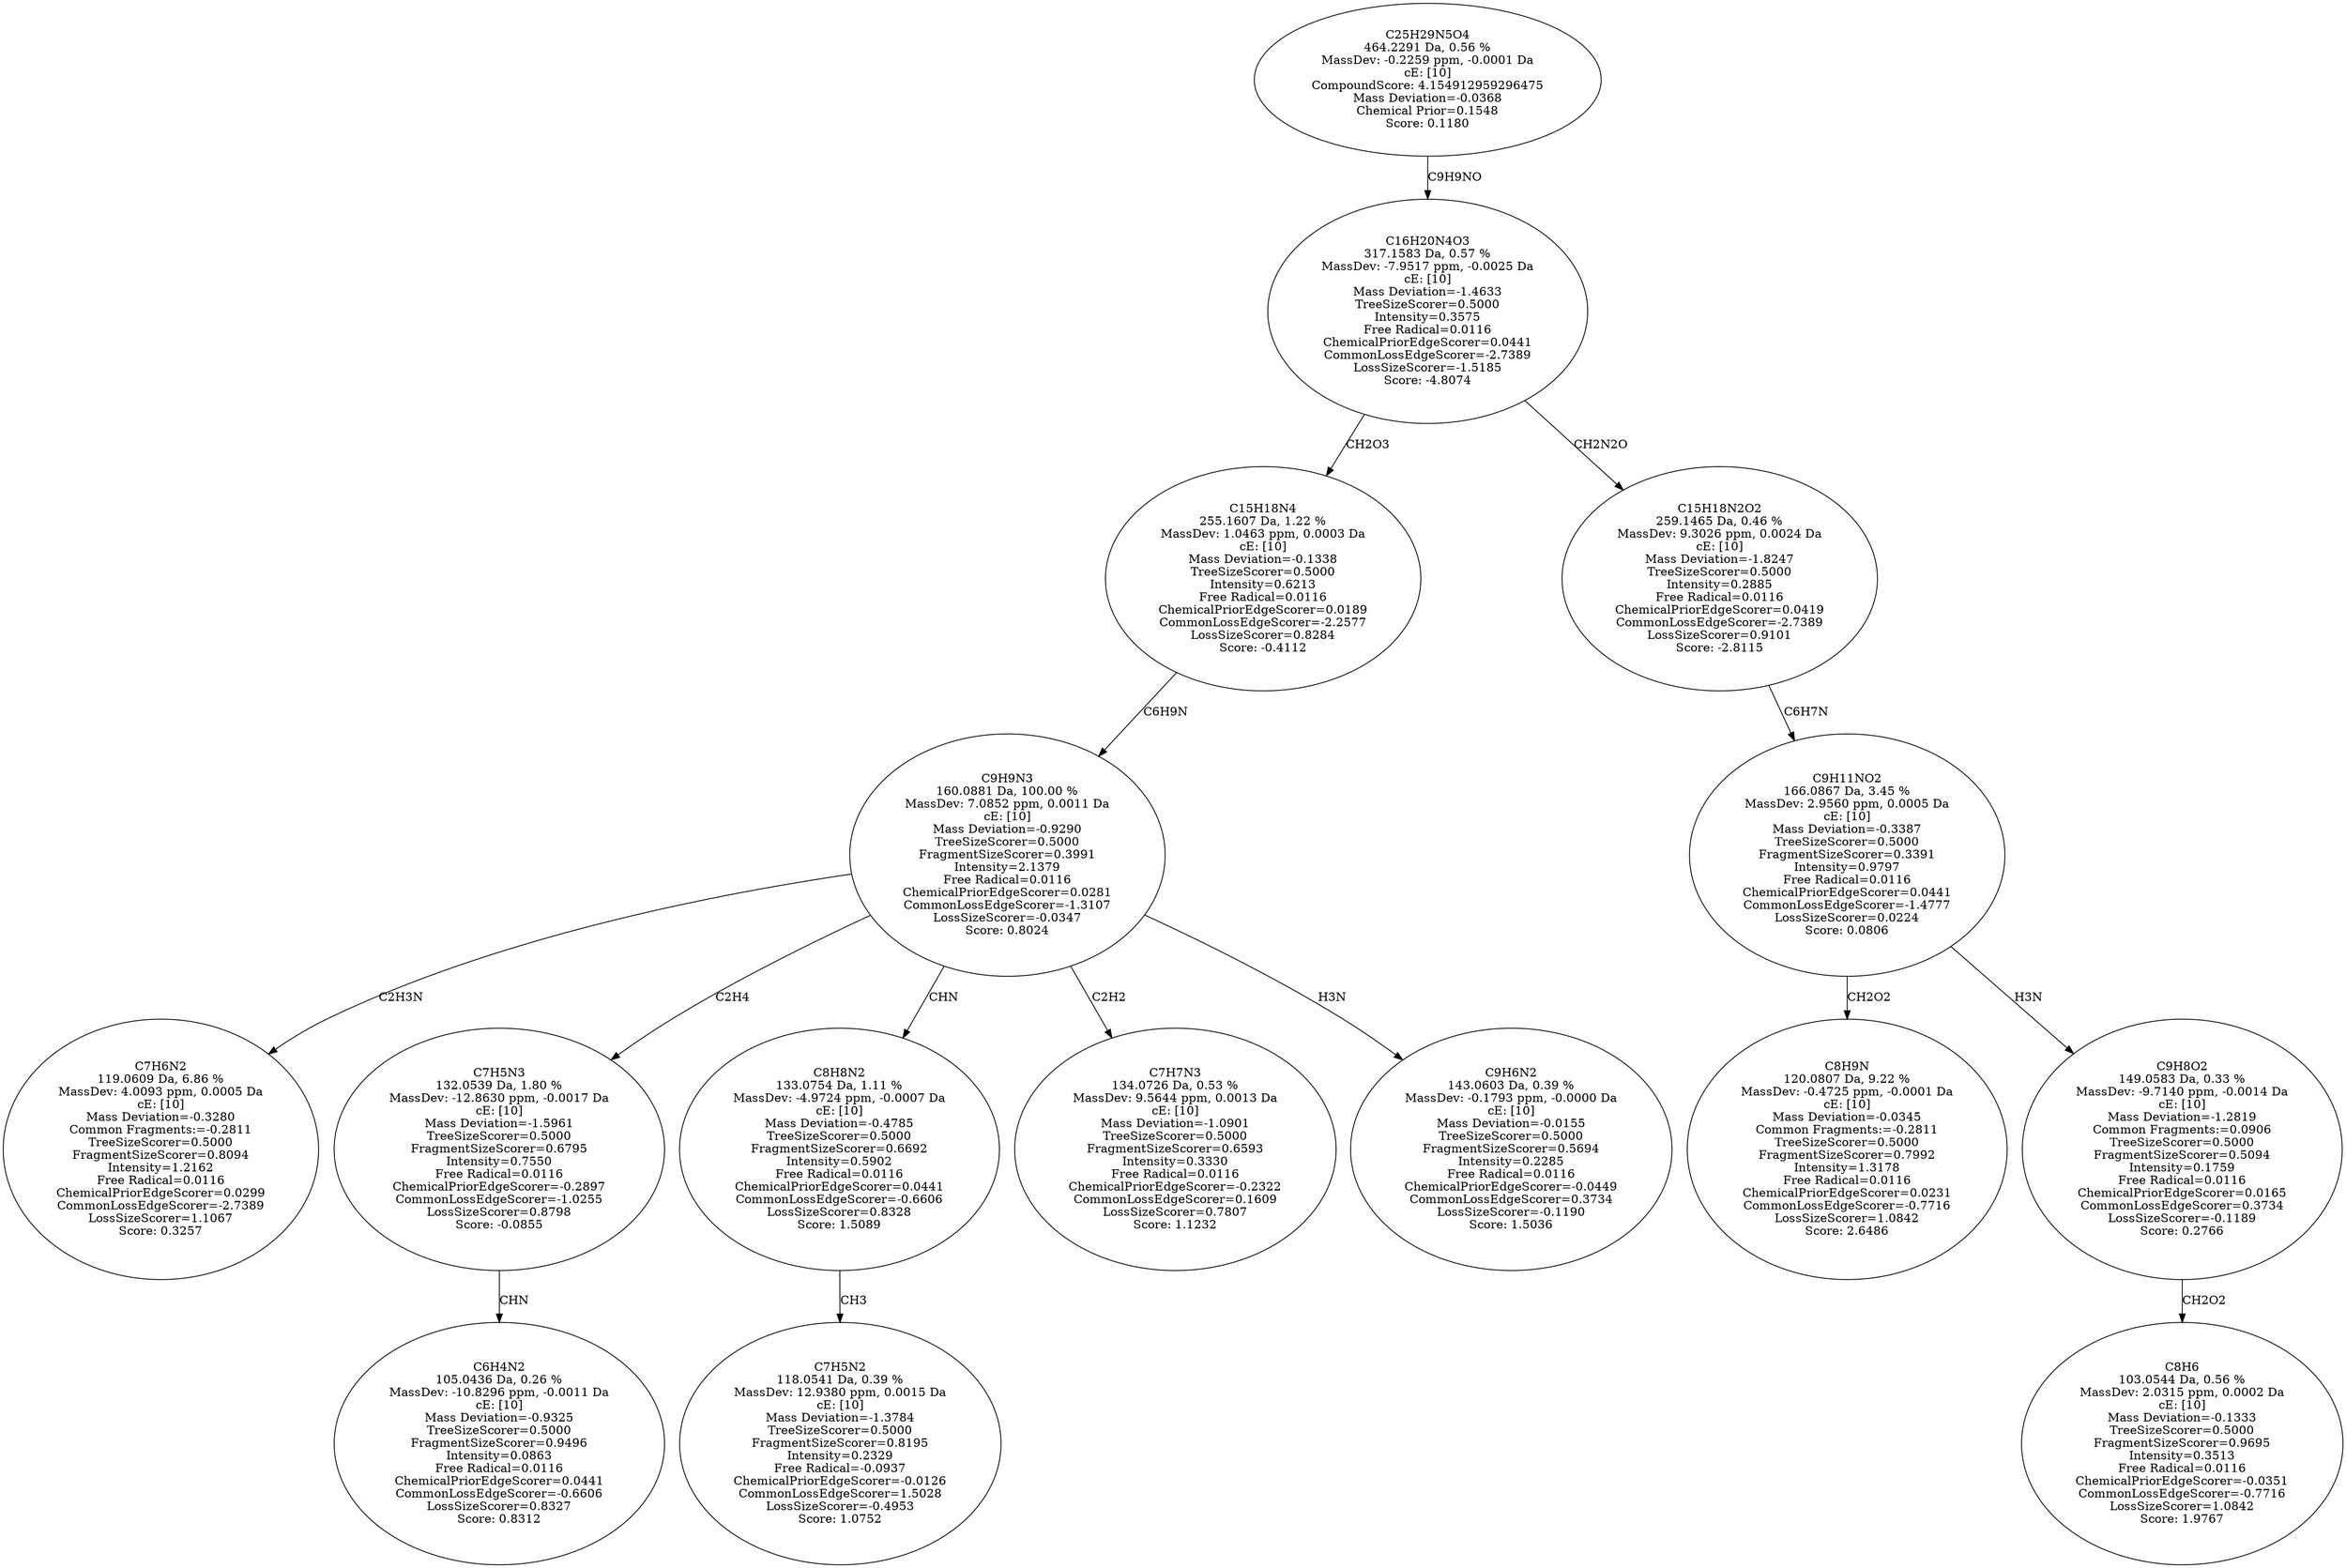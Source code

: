 strict digraph {
v1 [label="C7H6N2\n119.0609 Da, 6.86 %\nMassDev: 4.0093 ppm, 0.0005 Da\ncE: [10]\nMass Deviation=-0.3280\nCommon Fragments:=-0.2811\nTreeSizeScorer=0.5000\nFragmentSizeScorer=0.8094\nIntensity=1.2162\nFree Radical=0.0116\nChemicalPriorEdgeScorer=0.0299\nCommonLossEdgeScorer=-2.7389\nLossSizeScorer=1.1067\nScore: 0.3257"];
v2 [label="C6H4N2\n105.0436 Da, 0.26 %\nMassDev: -10.8296 ppm, -0.0011 Da\ncE: [10]\nMass Deviation=-0.9325\nTreeSizeScorer=0.5000\nFragmentSizeScorer=0.9496\nIntensity=0.0863\nFree Radical=0.0116\nChemicalPriorEdgeScorer=0.0441\nCommonLossEdgeScorer=-0.6606\nLossSizeScorer=0.8327\nScore: 0.8312"];
v3 [label="C7H5N3\n132.0539 Da, 1.80 %\nMassDev: -12.8630 ppm, -0.0017 Da\ncE: [10]\nMass Deviation=-1.5961\nTreeSizeScorer=0.5000\nFragmentSizeScorer=0.6795\nIntensity=0.7550\nFree Radical=0.0116\nChemicalPriorEdgeScorer=-0.2897\nCommonLossEdgeScorer=-1.0255\nLossSizeScorer=0.8798\nScore: -0.0855"];
v4 [label="C7H5N2\n118.0541 Da, 0.39 %\nMassDev: 12.9380 ppm, 0.0015 Da\ncE: [10]\nMass Deviation=-1.3784\nTreeSizeScorer=0.5000\nFragmentSizeScorer=0.8195\nIntensity=0.2329\nFree Radical=-0.0937\nChemicalPriorEdgeScorer=-0.0126\nCommonLossEdgeScorer=1.5028\nLossSizeScorer=-0.4953\nScore: 1.0752"];
v5 [label="C8H8N2\n133.0754 Da, 1.11 %\nMassDev: -4.9724 ppm, -0.0007 Da\ncE: [10]\nMass Deviation=-0.4785\nTreeSizeScorer=0.5000\nFragmentSizeScorer=0.6692\nIntensity=0.5902\nFree Radical=0.0116\nChemicalPriorEdgeScorer=0.0441\nCommonLossEdgeScorer=-0.6606\nLossSizeScorer=0.8328\nScore: 1.5089"];
v6 [label="C7H7N3\n134.0726 Da, 0.53 %\nMassDev: 9.5644 ppm, 0.0013 Da\ncE: [10]\nMass Deviation=-1.0901\nTreeSizeScorer=0.5000\nFragmentSizeScorer=0.6593\nIntensity=0.3330\nFree Radical=0.0116\nChemicalPriorEdgeScorer=-0.2322\nCommonLossEdgeScorer=0.1609\nLossSizeScorer=0.7807\nScore: 1.1232"];
v7 [label="C9H6N2\n143.0603 Da, 0.39 %\nMassDev: -0.1793 ppm, -0.0000 Da\ncE: [10]\nMass Deviation=-0.0155\nTreeSizeScorer=0.5000\nFragmentSizeScorer=0.5694\nIntensity=0.2285\nFree Radical=0.0116\nChemicalPriorEdgeScorer=-0.0449\nCommonLossEdgeScorer=0.3734\nLossSizeScorer=-0.1190\nScore: 1.5036"];
v8 [label="C9H9N3\n160.0881 Da, 100.00 %\nMassDev: 7.0852 ppm, 0.0011 Da\ncE: [10]\nMass Deviation=-0.9290\nTreeSizeScorer=0.5000\nFragmentSizeScorer=0.3991\nIntensity=2.1379\nFree Radical=0.0116\nChemicalPriorEdgeScorer=0.0281\nCommonLossEdgeScorer=-1.3107\nLossSizeScorer=-0.0347\nScore: 0.8024"];
v9 [label="C15H18N4\n255.1607 Da, 1.22 %\nMassDev: 1.0463 ppm, 0.0003 Da\ncE: [10]\nMass Deviation=-0.1338\nTreeSizeScorer=0.5000\nIntensity=0.6213\nFree Radical=0.0116\nChemicalPriorEdgeScorer=0.0189\nCommonLossEdgeScorer=-2.2577\nLossSizeScorer=0.8284\nScore: -0.4112"];
v10 [label="C8H9N\n120.0807 Da, 9.22 %\nMassDev: -0.4725 ppm, -0.0001 Da\ncE: [10]\nMass Deviation=-0.0345\nCommon Fragments:=-0.2811\nTreeSizeScorer=0.5000\nFragmentSizeScorer=0.7992\nIntensity=1.3178\nFree Radical=0.0116\nChemicalPriorEdgeScorer=0.0231\nCommonLossEdgeScorer=-0.7716\nLossSizeScorer=1.0842\nScore: 2.6486"];
v11 [label="C8H6\n103.0544 Da, 0.56 %\nMassDev: 2.0315 ppm, 0.0002 Da\ncE: [10]\nMass Deviation=-0.1333\nTreeSizeScorer=0.5000\nFragmentSizeScorer=0.9695\nIntensity=0.3513\nFree Radical=0.0116\nChemicalPriorEdgeScorer=-0.0351\nCommonLossEdgeScorer=-0.7716\nLossSizeScorer=1.0842\nScore: 1.9767"];
v12 [label="C9H8O2\n149.0583 Da, 0.33 %\nMassDev: -9.7140 ppm, -0.0014 Da\ncE: [10]\nMass Deviation=-1.2819\nCommon Fragments:=0.0906\nTreeSizeScorer=0.5000\nFragmentSizeScorer=0.5094\nIntensity=0.1759\nFree Radical=0.0116\nChemicalPriorEdgeScorer=0.0165\nCommonLossEdgeScorer=0.3734\nLossSizeScorer=-0.1189\nScore: 0.2766"];
v13 [label="C9H11NO2\n166.0867 Da, 3.45 %\nMassDev: 2.9560 ppm, 0.0005 Da\ncE: [10]\nMass Deviation=-0.3387\nTreeSizeScorer=0.5000\nFragmentSizeScorer=0.3391\nIntensity=0.9797\nFree Radical=0.0116\nChemicalPriorEdgeScorer=0.0441\nCommonLossEdgeScorer=-1.4777\nLossSizeScorer=0.0224\nScore: 0.0806"];
v14 [label="C15H18N2O2\n259.1465 Da, 0.46 %\nMassDev: 9.3026 ppm, 0.0024 Da\ncE: [10]\nMass Deviation=-1.8247\nTreeSizeScorer=0.5000\nIntensity=0.2885\nFree Radical=0.0116\nChemicalPriorEdgeScorer=0.0419\nCommonLossEdgeScorer=-2.7389\nLossSizeScorer=0.9101\nScore: -2.8115"];
v15 [label="C16H20N4O3\n317.1583 Da, 0.57 %\nMassDev: -7.9517 ppm, -0.0025 Da\ncE: [10]\nMass Deviation=-1.4633\nTreeSizeScorer=0.5000\nIntensity=0.3575\nFree Radical=0.0116\nChemicalPriorEdgeScorer=0.0441\nCommonLossEdgeScorer=-2.7389\nLossSizeScorer=-1.5185\nScore: -4.8074"];
v16 [label="C25H29N5O4\n464.2291 Da, 0.56 %\nMassDev: -0.2259 ppm, -0.0001 Da\ncE: [10]\nCompoundScore: 4.154912959296475\nMass Deviation=-0.0368\nChemical Prior=0.1548\nScore: 0.1180"];
v8 -> v1 [label="C2H3N"];
v3 -> v2 [label="CHN"];
v8 -> v3 [label="C2H4"];
v5 -> v4 [label="CH3"];
v8 -> v5 [label="CHN"];
v8 -> v6 [label="C2H2"];
v8 -> v7 [label="H3N"];
v9 -> v8 [label="C6H9N"];
v15 -> v9 [label="CH2O3"];
v13 -> v10 [label="CH2O2"];
v12 -> v11 [label="CH2O2"];
v13 -> v12 [label="H3N"];
v14 -> v13 [label="C6H7N"];
v15 -> v14 [label="CH2N2O"];
v16 -> v15 [label="C9H9NO"];
}
